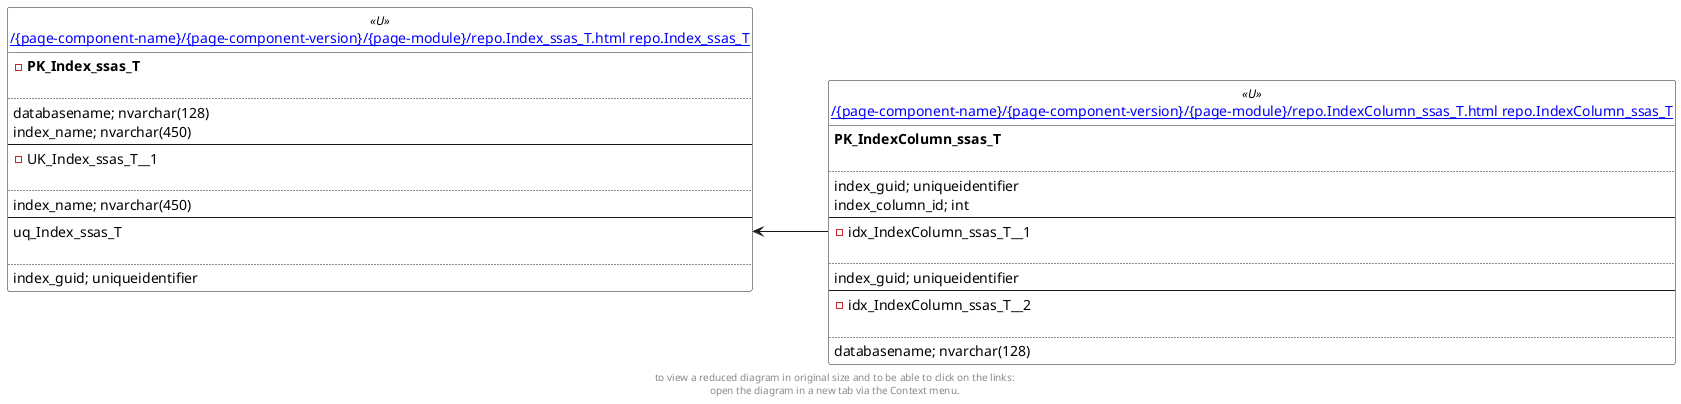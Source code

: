 @startuml
left to right direction
'top to bottom direction
hide circle
'avoide "." issues:
set namespaceSeparator none


skinparam class {
  BackgroundColor White
  BackgroundColor<<FN>> Yellow
  BackgroundColor<<FS>> Yellow
  BackgroundColor<<FT>> LightGray
  BackgroundColor<<IF>> Yellow
  BackgroundColor<<IS>> Yellow
  BackgroundColor<<P>> Aqua
  BackgroundColor<<PC>> Aqua
  BackgroundColor<<SN>> Yellow
  BackgroundColor<<SO>> SlateBlue
  BackgroundColor<<TF>> LightGray
  BackgroundColor<<TR>> Tomato
  BackgroundColor<<U>> White
  BackgroundColor<<V>> WhiteSmoke
  BackgroundColor<<X>> Aqua
}


entity "[[{site-url}/{page-component-name}/{page-component-version}/{page-module}/repo.Index_ssas_T.html repo.Index_ssas_T]]" as repo.Index_ssas_T << U >> {
- **PK_Index_ssas_T**

..
databasename; nvarchar(128)
index_name; nvarchar(450)
--
- UK_Index_ssas_T__1

..
index_name; nvarchar(450)
--
uq_Index_ssas_T

..
index_guid; uniqueidentifier
}

entity "[[{site-url}/{page-component-name}/{page-component-version}/{page-module}/repo.IndexColumn_ssas_T.html repo.IndexColumn_ssas_T]]" as repo.IndexColumn_ssas_T << U >> {
**PK_IndexColumn_ssas_T**

..
index_guid; uniqueidentifier
index_column_id; int
--
- idx_IndexColumn_ssas_T__1

..
index_guid; uniqueidentifier
--
- idx_IndexColumn_ssas_T__2

..
databasename; nvarchar(128)
}

repo.Index_ssas_T::uq_Index_ssas_T <-- repo.IndexColumn_ssas_T::idx_IndexColumn_ssas_T__1
footer
to view a reduced diagram in original size and to be able to click on the links:
open the diagram in a new tab via the Context menu.
end footer

@enduml

